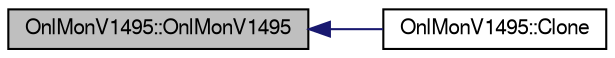 digraph "OnlMonV1495::OnlMonV1495"
{
  bgcolor="transparent";
  edge [fontname="FreeSans",fontsize="10",labelfontname="FreeSans",labelfontsize="10"];
  node [fontname="FreeSans",fontsize="10",shape=record];
  rankdir="LR";
  Node1 [label="OnlMonV1495::OnlMonV1495",height=0.2,width=0.4,color="black", fillcolor="grey75", style="filled" fontcolor="black"];
  Node1 -> Node2 [dir="back",color="midnightblue",fontsize="10",style="solid",fontname="FreeSans"];
  Node2 [label="OnlMonV1495::Clone",height=0.2,width=0.4,color="black",URL="$d6/d41/classOnlMonV1495.html#a52f22368dc580dc0ccd55e47c6b06f8b"];
}
